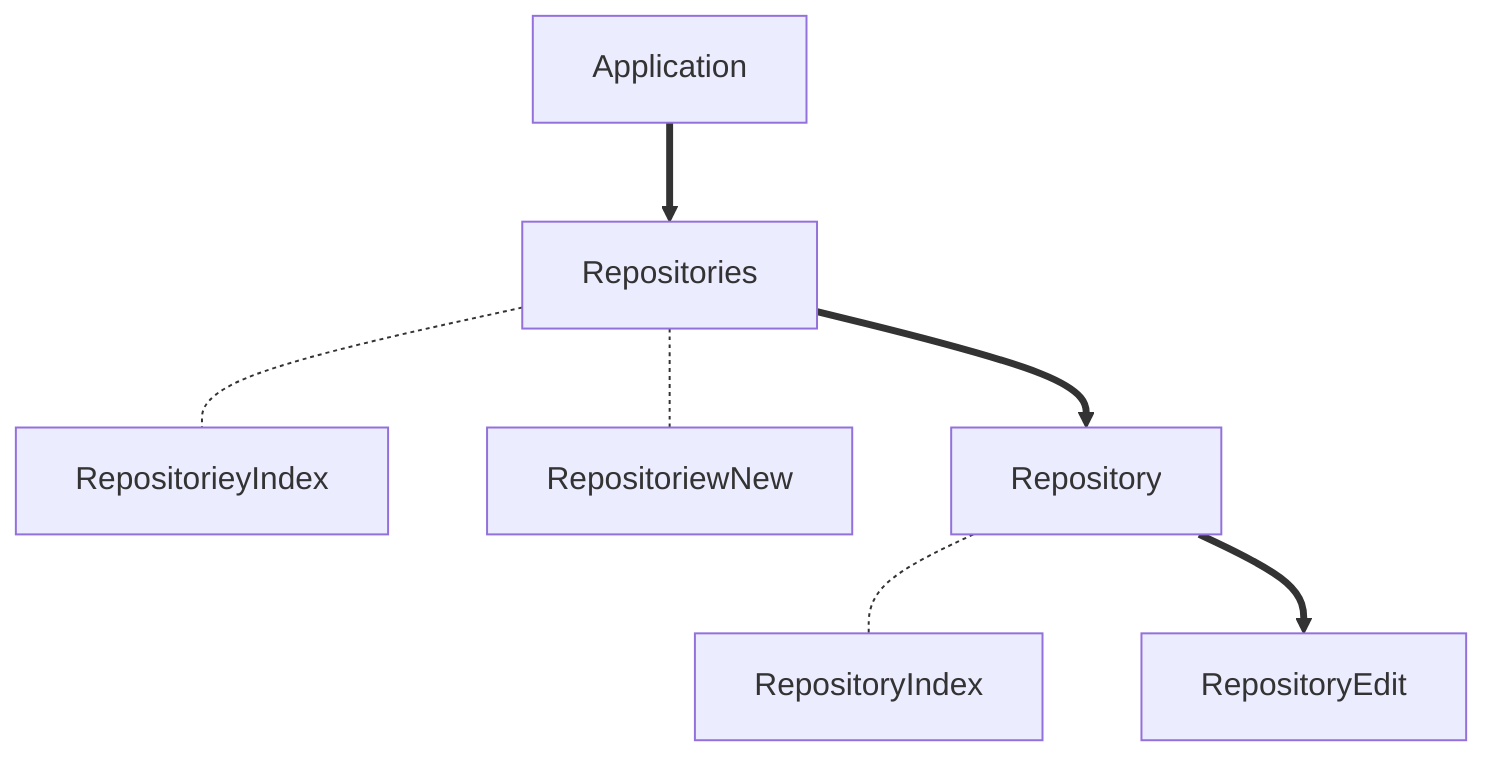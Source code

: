 graph TD
  Application==>Repositories[Repositories]
  Repositories-.-RepositoriesIndex[RepositorieyIndex]
  Repositories-.-RepositoriesNew[RepositoriewNew]
  Repositories==>Repository[Repository]
  Repository[Repository]-.-RepositoryIndex[RepositoryIndex]
  Repository[Repository]==>RepositoryEdit[RepositoryEdit]